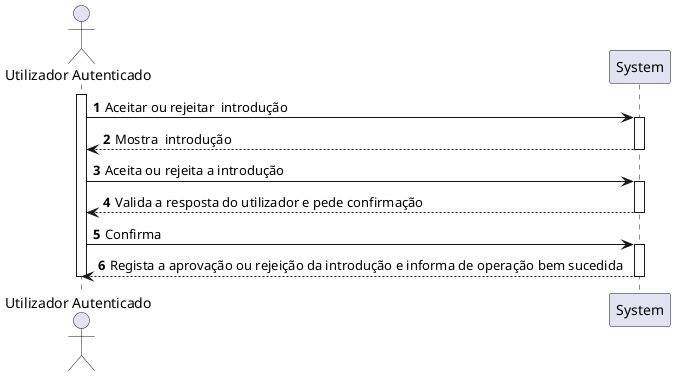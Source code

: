 @startuml
autonumber
'hide footbox

actor "Utilizador Autenticado" as ua

activate ua
ua->"System": Aceitar ou rejeitar  introdução
activate "System"
"System"-->ua: Mostra  introdução
deactivate "System"
ua->"System": Aceita ou rejeita a introdução
activate "System"
"System"-->ua: Valida a resposta do utilizador e pede confirmação
deactivate "System"
ua->"System": Confirma
activate "System"
"System"-->ua: Regista a aprovação ou rejeição da introdução e informa de operação bem sucedida


deactivate "System"
deactivate ua
@enduml
